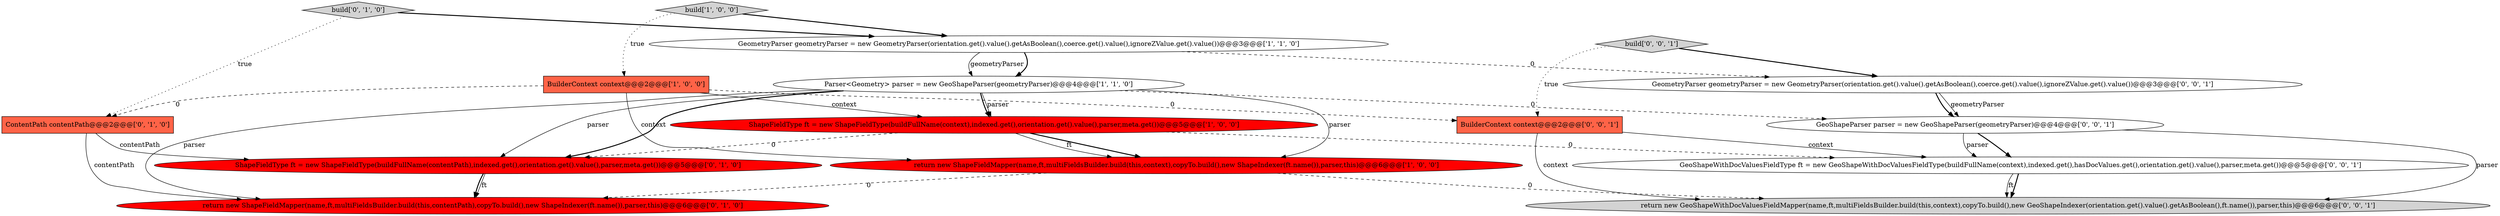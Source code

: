 digraph {
11 [style = filled, label = "GeoShapeParser parser = new GeoShapeParser(geometryParser)@@@4@@@['0', '0', '1']", fillcolor = white, shape = ellipse image = "AAA0AAABBB3BBB"];
15 [style = filled, label = "build['0', '0', '1']", fillcolor = lightgray, shape = diamond image = "AAA0AAABBB3BBB"];
14 [style = filled, label = "GeometryParser geometryParser = new GeometryParser(orientation.get().value().getAsBoolean(),coerce.get().value(),ignoreZValue.get().value())@@@3@@@['0', '0', '1']", fillcolor = white, shape = ellipse image = "AAA0AAABBB3BBB"];
9 [style = filled, label = "build['0', '1', '0']", fillcolor = lightgray, shape = diamond image = "AAA0AAABBB2BBB"];
2 [style = filled, label = "build['1', '0', '0']", fillcolor = lightgray, shape = diamond image = "AAA0AAABBB1BBB"];
12 [style = filled, label = "return new GeoShapeWithDocValuesFieldMapper(name,ft,multiFieldsBuilder.build(this,context),copyTo.build(),new GeoShapeIndexer(orientation.get().value().getAsBoolean(),ft.name()),parser,this)@@@6@@@['0', '0', '1']", fillcolor = lightgray, shape = ellipse image = "AAA0AAABBB3BBB"];
13 [style = filled, label = "BuilderContext context@@@2@@@['0', '0', '1']", fillcolor = tomato, shape = box image = "AAA0AAABBB3BBB"];
6 [style = filled, label = "ContentPath contentPath@@@2@@@['0', '1', '0']", fillcolor = tomato, shape = box image = "AAA1AAABBB2BBB"];
7 [style = filled, label = "ShapeFieldType ft = new ShapeFieldType(buildFullName(contentPath),indexed.get(),orientation.get().value(),parser,meta.get())@@@5@@@['0', '1', '0']", fillcolor = red, shape = ellipse image = "AAA1AAABBB2BBB"];
8 [style = filled, label = "return new ShapeFieldMapper(name,ft,multiFieldsBuilder.build(this,contentPath),copyTo.build(),new ShapeIndexer(ft.name()),parser,this)@@@6@@@['0', '1', '0']", fillcolor = red, shape = ellipse image = "AAA1AAABBB2BBB"];
10 [style = filled, label = "GeoShapeWithDocValuesFieldType ft = new GeoShapeWithDocValuesFieldType(buildFullName(context),indexed.get(),hasDocValues.get(),orientation.get().value(),parser,meta.get())@@@5@@@['0', '0', '1']", fillcolor = white, shape = ellipse image = "AAA0AAABBB3BBB"];
1 [style = filled, label = "ShapeFieldType ft = new ShapeFieldType(buildFullName(context),indexed.get(),orientation.get().value(),parser,meta.get())@@@5@@@['1', '0', '0']", fillcolor = red, shape = ellipse image = "AAA1AAABBB1BBB"];
0 [style = filled, label = "BuilderContext context@@@2@@@['1', '0', '0']", fillcolor = tomato, shape = box image = "AAA1AAABBB1BBB"];
4 [style = filled, label = "GeometryParser geometryParser = new GeometryParser(orientation.get().value().getAsBoolean(),coerce.get().value(),ignoreZValue.get().value())@@@3@@@['1', '1', '0']", fillcolor = white, shape = ellipse image = "AAA0AAABBB1BBB"];
5 [style = filled, label = "return new ShapeFieldMapper(name,ft,multiFieldsBuilder.build(this,context),copyTo.build(),new ShapeIndexer(ft.name()),parser,this)@@@6@@@['1', '0', '0']", fillcolor = red, shape = ellipse image = "AAA1AAABBB1BBB"];
3 [style = filled, label = "Parser<Geometry> parser = new GeoShapeParser(geometryParser)@@@4@@@['1', '1', '0']", fillcolor = white, shape = ellipse image = "AAA0AAABBB1BBB"];
1->5 [style = bold, label=""];
14->11 [style = solid, label="geometryParser"];
4->3 [style = bold, label=""];
5->12 [style = dashed, label="0"];
2->0 [style = dotted, label="true"];
0->5 [style = solid, label="context"];
7->8 [style = solid, label="ft"];
3->1 [style = bold, label=""];
15->14 [style = bold, label=""];
6->7 [style = solid, label="contentPath"];
9->4 [style = bold, label=""];
0->6 [style = dashed, label="0"];
3->8 [style = solid, label="parser"];
4->3 [style = solid, label="geometryParser"];
13->12 [style = solid, label="context"];
3->1 [style = solid, label="parser"];
1->10 [style = dashed, label="0"];
13->10 [style = solid, label="context"];
7->8 [style = bold, label=""];
2->4 [style = bold, label=""];
9->6 [style = dotted, label="true"];
6->8 [style = solid, label="contentPath"];
10->12 [style = solid, label="ft"];
15->13 [style = dotted, label="true"];
0->1 [style = solid, label="context"];
11->12 [style = solid, label="parser"];
3->7 [style = bold, label=""];
11->10 [style = bold, label=""];
10->12 [style = bold, label=""];
0->13 [style = dashed, label="0"];
3->7 [style = solid, label="parser"];
5->8 [style = dashed, label="0"];
4->14 [style = dashed, label="0"];
11->10 [style = solid, label="parser"];
1->5 [style = solid, label="ft"];
1->7 [style = dashed, label="0"];
14->11 [style = bold, label=""];
3->11 [style = dashed, label="0"];
3->5 [style = solid, label="parser"];
}
